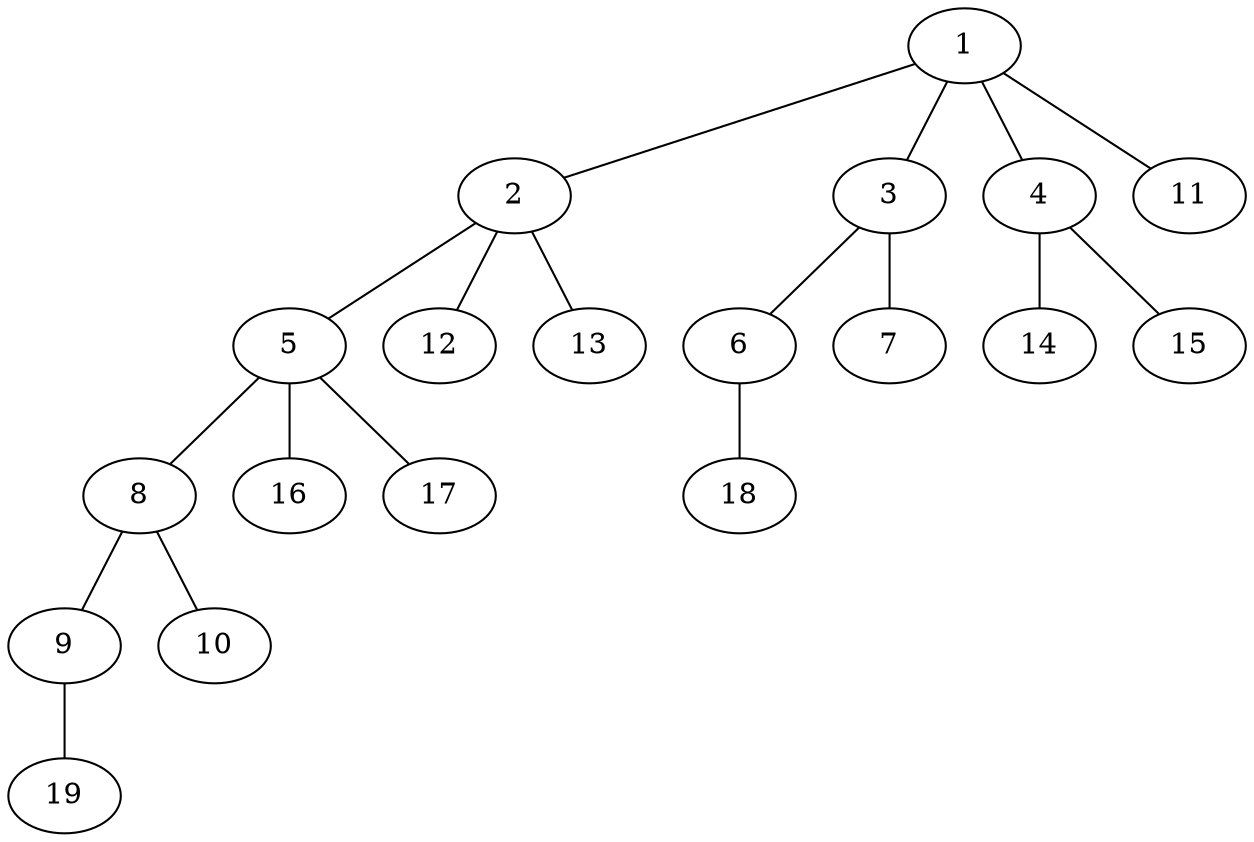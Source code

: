 graph molecule_4115 {
	1	 [chem=C];
	2	 [chem=C];
	1 -- 2	 [valence=1];
	3	 [chem=C];
	1 -- 3	 [valence=1];
	4	 [chem=N];
	1 -- 4	 [valence=1];
	11	 [chem=H];
	1 -- 11	 [valence=1];
	5	 [chem=C];
	2 -- 5	 [valence=1];
	12	 [chem=H];
	2 -- 12	 [valence=1];
	13	 [chem=H];
	2 -- 13	 [valence=1];
	6	 [chem=O];
	3 -- 6	 [valence=1];
	7	 [chem=O];
	3 -- 7	 [valence=2];
	14	 [chem=H];
	4 -- 14	 [valence=1];
	15	 [chem=H];
	4 -- 15	 [valence=1];
	8	 [chem=C];
	5 -- 8	 [valence=1];
	16	 [chem=H];
	5 -- 16	 [valence=1];
	17	 [chem=H];
	5 -- 17	 [valence=1];
	18	 [chem=H];
	6 -- 18	 [valence=1];
	9	 [chem=O];
	8 -- 9	 [valence=1];
	10	 [chem=O];
	8 -- 10	 [valence=2];
	19	 [chem=H];
	9 -- 19	 [valence=1];
}
